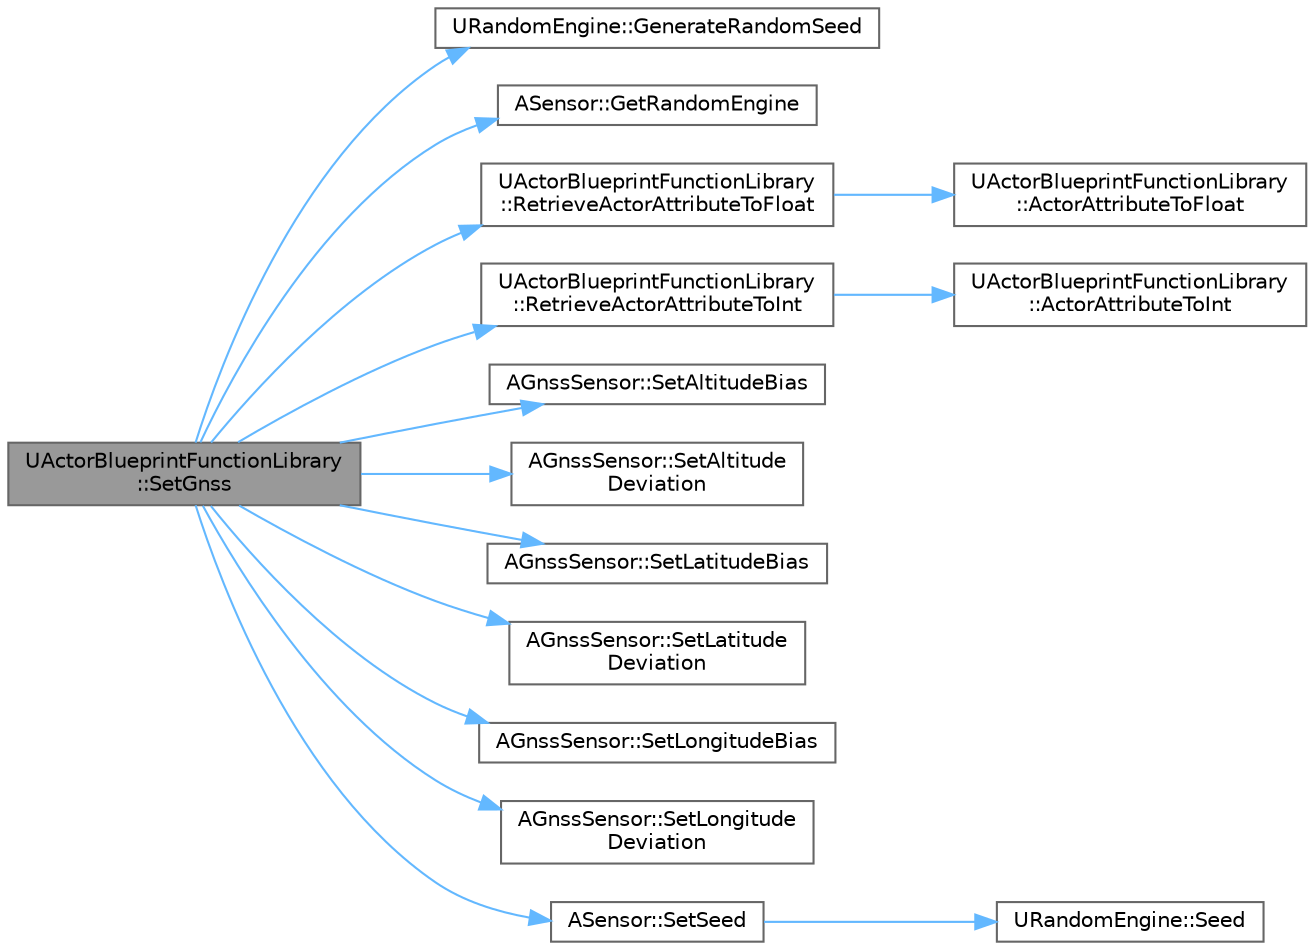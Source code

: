 digraph "UActorBlueprintFunctionLibrary::SetGnss"
{
 // INTERACTIVE_SVG=YES
 // LATEX_PDF_SIZE
  bgcolor="transparent";
  edge [fontname=Helvetica,fontsize=10,labelfontname=Helvetica,labelfontsize=10];
  node [fontname=Helvetica,fontsize=10,shape=box,height=0.2,width=0.4];
  rankdir="LR";
  Node1 [id="Node000001",label="UActorBlueprintFunctionLibrary\l::SetGnss",height=0.2,width=0.4,color="gray40", fillcolor="grey60", style="filled", fontcolor="black",tooltip=" "];
  Node1 -> Node2 [id="edge1_Node000001_Node000002",color="steelblue1",style="solid",tooltip=" "];
  Node2 [id="Node000002",label="URandomEngine::GenerateRandomSeed",height=0.2,width=0.4,color="grey40", fillcolor="white", style="filled",URL="$d2/d4b/classURandomEngine.html#ab2bf91a8e68643308ee2c4fbd638c4ce",tooltip="Generate a non-deterministic random seed."];
  Node1 -> Node3 [id="edge2_Node000001_Node000003",color="steelblue1",style="solid",tooltip=" "];
  Node3 [id="Node000003",label="ASensor::GetRandomEngine",height=0.2,width=0.4,color="grey40", fillcolor="white", style="filled",URL="$d3/d01/classASensor.html#abcb906d38dd041714fa0181fa8a65e58",tooltip=" "];
  Node1 -> Node4 [id="edge3_Node000001_Node000004",color="steelblue1",style="solid",tooltip=" "];
  Node4 [id="Node000004",label="UActorBlueprintFunctionLibrary\l::RetrieveActorAttributeToFloat",height=0.2,width=0.4,color="grey40", fillcolor="white", style="filled",URL="$dd/da3/classUActorBlueprintFunctionLibrary.html#a9df033f51ecd7f941548826451bddb74",tooltip=" "];
  Node4 -> Node5 [id="edge4_Node000004_Node000005",color="steelblue1",style="solid",tooltip=" "];
  Node5 [id="Node000005",label="UActorBlueprintFunctionLibrary\l::ActorAttributeToFloat",height=0.2,width=0.4,color="grey40", fillcolor="white", style="filled",URL="$dd/da3/classUActorBlueprintFunctionLibrary.html#a2705e7880e0aaf440b869e95732c841a",tooltip=" "];
  Node1 -> Node6 [id="edge5_Node000001_Node000006",color="steelblue1",style="solid",tooltip=" "];
  Node6 [id="Node000006",label="UActorBlueprintFunctionLibrary\l::RetrieveActorAttributeToInt",height=0.2,width=0.4,color="grey40", fillcolor="white", style="filled",URL="$dd/da3/classUActorBlueprintFunctionLibrary.html#a133abaff7dac1fe73845d942c9305427",tooltip=" "];
  Node6 -> Node7 [id="edge6_Node000006_Node000007",color="steelblue1",style="solid",tooltip=" "];
  Node7 [id="Node000007",label="UActorBlueprintFunctionLibrary\l::ActorAttributeToInt",height=0.2,width=0.4,color="grey40", fillcolor="white", style="filled",URL="$dd/da3/classUActorBlueprintFunctionLibrary.html#ac6896b87d5fb6381abeec9b2ce40b868",tooltip=" "];
  Node1 -> Node8 [id="edge7_Node000001_Node000008",color="steelblue1",style="solid",tooltip=" "];
  Node8 [id="Node000008",label="AGnssSensor::SetAltitudeBias",height=0.2,width=0.4,color="grey40", fillcolor="white", style="filled",URL="$d0/dc3/classAGnssSensor.html#aa65da31b10b7a0acee638c911ff93283",tooltip=" "];
  Node1 -> Node9 [id="edge8_Node000001_Node000009",color="steelblue1",style="solid",tooltip=" "];
  Node9 [id="Node000009",label="AGnssSensor::SetAltitude\lDeviation",height=0.2,width=0.4,color="grey40", fillcolor="white", style="filled",URL="$d0/dc3/classAGnssSensor.html#a75ec516b1915f208469fd5212155e551",tooltip=" "];
  Node1 -> Node10 [id="edge9_Node000001_Node000010",color="steelblue1",style="solid",tooltip=" "];
  Node10 [id="Node000010",label="AGnssSensor::SetLatitudeBias",height=0.2,width=0.4,color="grey40", fillcolor="white", style="filled",URL="$d0/dc3/classAGnssSensor.html#abe058afab406629b8fb6023e68301ad9",tooltip=" "];
  Node1 -> Node11 [id="edge10_Node000001_Node000011",color="steelblue1",style="solid",tooltip=" "];
  Node11 [id="Node000011",label="AGnssSensor::SetLatitude\lDeviation",height=0.2,width=0.4,color="grey40", fillcolor="white", style="filled",URL="$d0/dc3/classAGnssSensor.html#a1ae8d93a8c5b3cf95ad76a68ad700f2d",tooltip=" "];
  Node1 -> Node12 [id="edge11_Node000001_Node000012",color="steelblue1",style="solid",tooltip=" "];
  Node12 [id="Node000012",label="AGnssSensor::SetLongitudeBias",height=0.2,width=0.4,color="grey40", fillcolor="white", style="filled",URL="$d0/dc3/classAGnssSensor.html#a2e6b558e45e7411772f87cc8252c4059",tooltip=" "];
  Node1 -> Node13 [id="edge12_Node000001_Node000013",color="steelblue1",style="solid",tooltip=" "];
  Node13 [id="Node000013",label="AGnssSensor::SetLongitude\lDeviation",height=0.2,width=0.4,color="grey40", fillcolor="white", style="filled",URL="$d0/dc3/classAGnssSensor.html#a6e4cde425b4b3e78b3a389e58ef80662",tooltip=" "];
  Node1 -> Node14 [id="edge13_Node000001_Node000014",color="steelblue1",style="solid",tooltip=" "];
  Node14 [id="Node000014",label="ASensor::SetSeed",height=0.2,width=0.4,color="grey40", fillcolor="white", style="filled",URL="$d3/d01/classASensor.html#afced2ac412dc1ef1a5c99e65e14f7340",tooltip=" "];
  Node14 -> Node15 [id="edge14_Node000014_Node000015",color="steelblue1",style="solid",tooltip=" "];
  Node15 [id="Node000015",label="URandomEngine::Seed",height=0.2,width=0.4,color="grey40", fillcolor="white", style="filled",URL="$d2/d4b/classURandomEngine.html#a0f8656d0f169c26c5b2f3b685d25e0eb",tooltip="Seed the random engine."];
}

